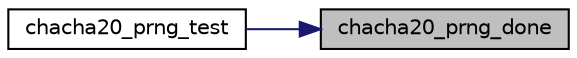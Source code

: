 digraph "chacha20_prng_done"
{
 // LATEX_PDF_SIZE
  edge [fontname="Helvetica",fontsize="10",labelfontname="Helvetica",labelfontsize="10"];
  node [fontname="Helvetica",fontsize="10",shape=record];
  rankdir="RL";
  Node16 [label="chacha20_prng_done",height=0.2,width=0.4,color="black", fillcolor="grey75", style="filled", fontcolor="black",tooltip="Terminate the PRNG."];
  Node16 -> Node17 [dir="back",color="midnightblue",fontsize="10",style="solid",fontname="Helvetica"];
  Node17 [label="chacha20_prng_test",height=0.2,width=0.4,color="black", fillcolor="white", style="filled",URL="$chacha20_8c.html#a1c178a6f1b7255371d3340913c29b64a",tooltip="PRNG self-test."];
}
